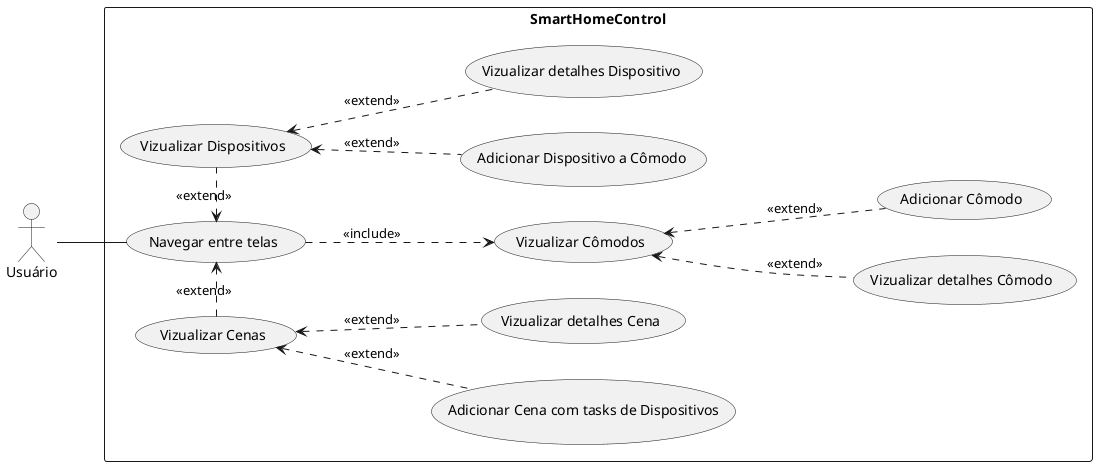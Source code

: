 @startuml

left to right direction

actor "Usuário" as user

rectangle SmartHomeControl {
  usecase "Navegar entre telas" as navegar
  usecase "Vizualizar Cômodos" as comodos
  usecase "Vizualizar Dispositivos" as dispositivos
  usecase "Vizualizar Cenas" as cenas
  usecase "Vizualizar detalhes Cômodo" as comodos_detalhes
  usecase "Vizualizar detalhes Dispositivo" as dispositivos_detalhes
  usecase "Vizualizar detalhes Cena" as cenas_detalhes
  usecase "Adicionar Cômodo" as comodos_novo
  usecase "Adicionar Dispositivo a Cômodo" as dispositivos_novo
  usecase "Adicionar Cena com tasks de Dispositivos" as cenas_novo
}

user -- navegar

navegar ..> comodos : <<include>>
comodos <.. comodos_detalhes : <<extend>>
comodos <.. comodos_novo : <<extend>>

navegar <.right. dispositivos : <<extend>>
dispositivos <.. dispositivos_detalhes : <<extend>>
dispositivos <.. dispositivos_novo : <<extend>>

navegar <.left. cenas : <<extend>>
cenas <.. cenas_detalhes : <<extend>>
cenas <.. cenas_novo : <<extend>>

@enduml